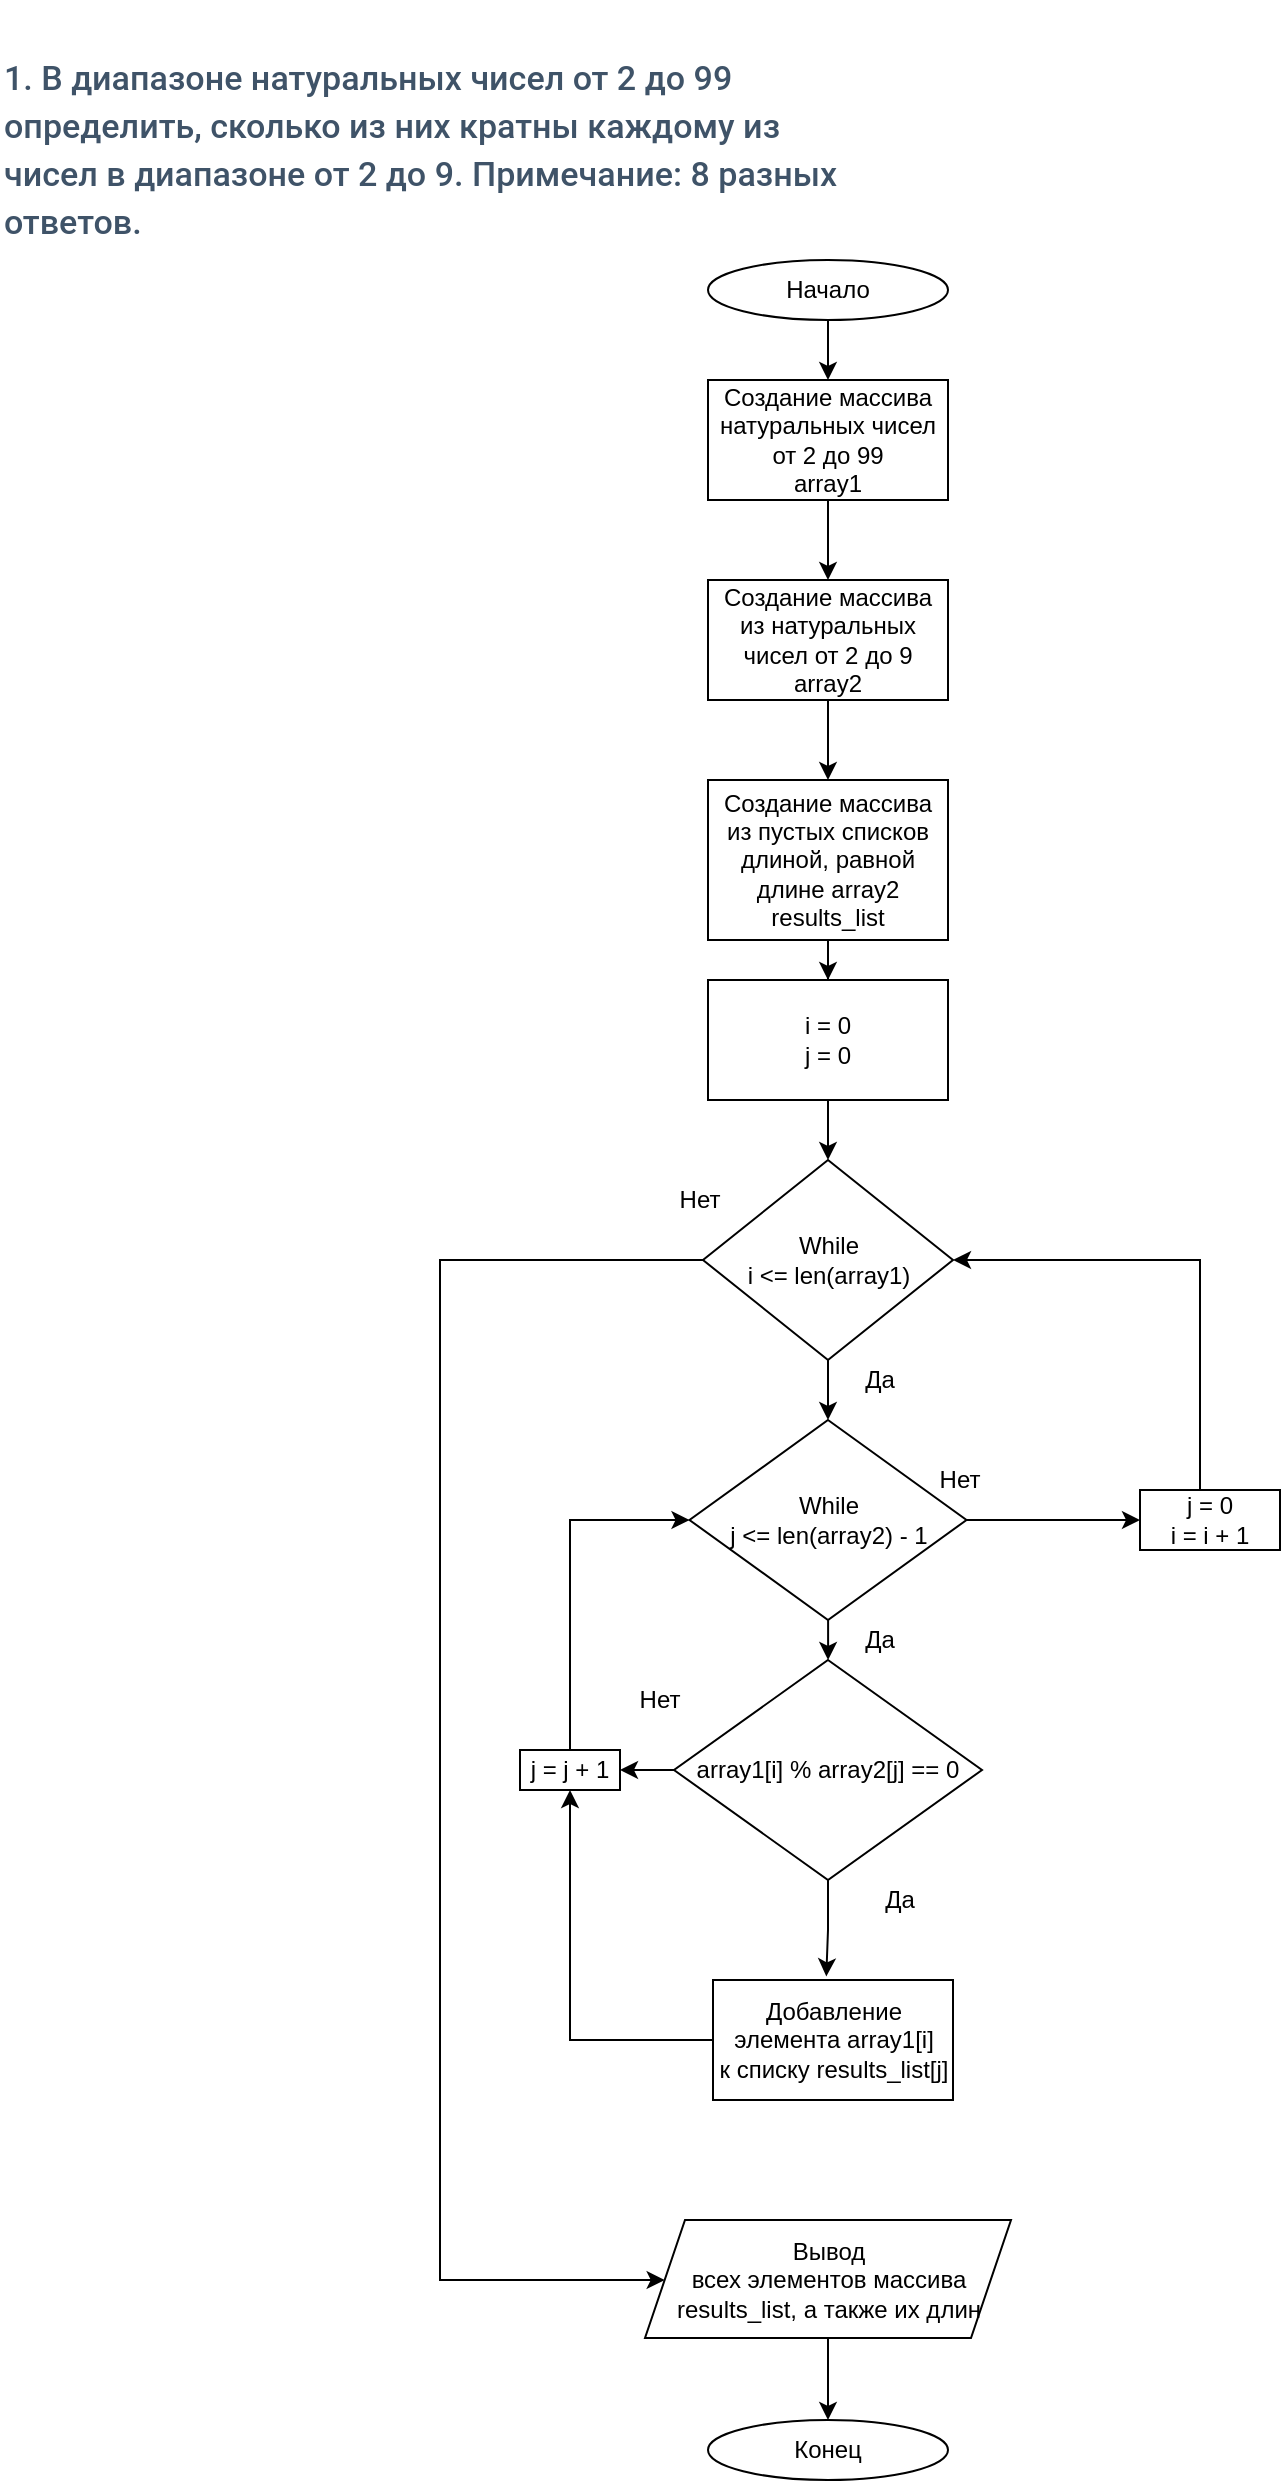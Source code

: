 <mxfile version="13.6.2" type="github" pages="2">
  <diagram id="UblckJTL871BeZPqsF_j" name="Page-1">
    <mxGraphModel dx="981" dy="553" grid="1" gridSize="10" guides="1" tooltips="1" connect="1" arrows="1" fold="1" page="1" pageScale="1" pageWidth="827" pageHeight="1169" math="0" shadow="0">
      <root>
        <mxCell id="0" />
        <mxCell id="1" parent="0" />
        <mxCell id="Upz_fQ-KNtgx0G5-ZzAt-1" value="&lt;h3 style=&quot;box-sizing: border-box; font-family: roboto, &amp;quot;san francisco&amp;quot;, &amp;quot;helvetica neue&amp;quot;, helvetica, arial; font-weight: 500; line-height: 24px; color: rgb(63, 83, 104); margin-top: 20px; margin-bottom: 10px; font-size: 17px; font-style: normal; letter-spacing: normal; text-indent: 0px; text-transform: none; word-spacing: 0px; background-color: rgb(255, 255, 255);&quot;&gt;1. В диапазоне натуральных чисел от 2 до 99 определить, сколько из них кратны каждому из чисел в диапазоне от 2 до 9. Примечание: 8 разных ответов.&lt;/h3&gt;" style="text;whiteSpace=wrap;html=1;" vertex="1" parent="1">
          <mxGeometry width="440" height="120" as="geometry" />
        </mxCell>
        <mxCell id="Upz_fQ-KNtgx0G5-ZzAt-4" style="edgeStyle=orthogonalEdgeStyle;rounded=0;orthogonalLoop=1;jettySize=auto;html=1;entryX=0.5;entryY=0;entryDx=0;entryDy=0;" edge="1" parent="1" source="Upz_fQ-KNtgx0G5-ZzAt-2" target="Upz_fQ-KNtgx0G5-ZzAt-3">
          <mxGeometry relative="1" as="geometry" />
        </mxCell>
        <mxCell id="Upz_fQ-KNtgx0G5-ZzAt-2" value="Начало" style="ellipse;whiteSpace=wrap;html=1;" vertex="1" parent="1">
          <mxGeometry x="354" y="130" width="120" height="30" as="geometry" />
        </mxCell>
        <mxCell id="Upz_fQ-KNtgx0G5-ZzAt-12" style="edgeStyle=orthogonalEdgeStyle;rounded=0;orthogonalLoop=1;jettySize=auto;html=1;entryX=0.5;entryY=0;entryDx=0;entryDy=0;" edge="1" parent="1" source="Upz_fQ-KNtgx0G5-ZzAt-3" target="Upz_fQ-KNtgx0G5-ZzAt-11">
          <mxGeometry relative="1" as="geometry" />
        </mxCell>
        <mxCell id="Upz_fQ-KNtgx0G5-ZzAt-3" value="Создание массива натуральных чисел&lt;br&gt;от 2 до 99&lt;br&gt;array1" style="rounded=0;whiteSpace=wrap;html=1;" vertex="1" parent="1">
          <mxGeometry x="354" y="190" width="120" height="60" as="geometry" />
        </mxCell>
        <mxCell id="Upz_fQ-KNtgx0G5-ZzAt-10" style="edgeStyle=orthogonalEdgeStyle;rounded=0;orthogonalLoop=1;jettySize=auto;html=1;entryX=0.5;entryY=0;entryDx=0;entryDy=0;" edge="1" parent="1" source="Upz_fQ-KNtgx0G5-ZzAt-5" target="Upz_fQ-KNtgx0G5-ZzAt-7">
          <mxGeometry relative="1" as="geometry" />
        </mxCell>
        <mxCell id="Upz_fQ-KNtgx0G5-ZzAt-5" value="i = 0&lt;br&gt;j = 0" style="rounded=0;whiteSpace=wrap;html=1;" vertex="1" parent="1">
          <mxGeometry x="354" y="490" width="120" height="60" as="geometry" />
        </mxCell>
        <mxCell id="Upz_fQ-KNtgx0G5-ZzAt-17" style="edgeStyle=orthogonalEdgeStyle;rounded=0;orthogonalLoop=1;jettySize=auto;html=1;entryX=0.5;entryY=0;entryDx=0;entryDy=0;" edge="1" parent="1" source="Upz_fQ-KNtgx0G5-ZzAt-7" target="Upz_fQ-KNtgx0G5-ZzAt-14">
          <mxGeometry relative="1" as="geometry" />
        </mxCell>
        <mxCell id="Upz_fQ-KNtgx0G5-ZzAt-38" style="edgeStyle=orthogonalEdgeStyle;rounded=0;orthogonalLoop=1;jettySize=auto;html=1;" edge="1" parent="1" source="Upz_fQ-KNtgx0G5-ZzAt-7" target="Upz_fQ-KNtgx0G5-ZzAt-35">
          <mxGeometry relative="1" as="geometry">
            <Array as="points">
              <mxPoint x="220" y="630" />
              <mxPoint x="220" y="1140" />
            </Array>
          </mxGeometry>
        </mxCell>
        <mxCell id="Upz_fQ-KNtgx0G5-ZzAt-7" value="While &lt;br&gt;i &amp;lt;= len(array1)" style="rhombus;whiteSpace=wrap;html=1;" vertex="1" parent="1">
          <mxGeometry x="351.5" y="580" width="125" height="100" as="geometry" />
        </mxCell>
        <mxCell id="Upz_fQ-KNtgx0G5-ZzAt-8" value="Да" style="text;html=1;strokeColor=none;fillColor=none;align=center;verticalAlign=middle;whiteSpace=wrap;rounded=0;" vertex="1" parent="1">
          <mxGeometry x="420" y="680" width="40" height="20" as="geometry" />
        </mxCell>
        <mxCell id="Upz_fQ-KNtgx0G5-ZzAt-9" value="Нет" style="text;html=1;strokeColor=none;fillColor=none;align=center;verticalAlign=middle;whiteSpace=wrap;rounded=0;" vertex="1" parent="1">
          <mxGeometry x="330" y="590" width="40" height="20" as="geometry" />
        </mxCell>
        <mxCell id="Upz_fQ-KNtgx0G5-ZzAt-21" style="edgeStyle=orthogonalEdgeStyle;rounded=0;orthogonalLoop=1;jettySize=auto;html=1;entryX=0.5;entryY=0;entryDx=0;entryDy=0;" edge="1" parent="1" source="Upz_fQ-KNtgx0G5-ZzAt-11" target="Upz_fQ-KNtgx0G5-ZzAt-19">
          <mxGeometry relative="1" as="geometry" />
        </mxCell>
        <mxCell id="Upz_fQ-KNtgx0G5-ZzAt-11" value="Создание массива из натуральных чисел от 2 до 9&lt;br&gt;array2" style="rounded=0;whiteSpace=wrap;html=1;" vertex="1" parent="1">
          <mxGeometry x="354" y="290" width="120" height="60" as="geometry" />
        </mxCell>
        <mxCell id="Upz_fQ-KNtgx0G5-ZzAt-23" style="edgeStyle=orthogonalEdgeStyle;rounded=0;orthogonalLoop=1;jettySize=auto;html=1;entryX=0.5;entryY=0;entryDx=0;entryDy=0;" edge="1" parent="1" source="Upz_fQ-KNtgx0G5-ZzAt-14" target="Upz_fQ-KNtgx0G5-ZzAt-18">
          <mxGeometry relative="1" as="geometry" />
        </mxCell>
        <mxCell id="Upz_fQ-KNtgx0G5-ZzAt-33" style="edgeStyle=orthogonalEdgeStyle;rounded=0;orthogonalLoop=1;jettySize=auto;html=1;entryX=0;entryY=0.5;entryDx=0;entryDy=0;" edge="1" parent="1" source="Upz_fQ-KNtgx0G5-ZzAt-14" target="Upz_fQ-KNtgx0G5-ZzAt-32">
          <mxGeometry relative="1" as="geometry" />
        </mxCell>
        <mxCell id="Upz_fQ-KNtgx0G5-ZzAt-14" value="While &lt;br&gt;j &amp;lt;= len(array2) - 1" style="rhombus;whiteSpace=wrap;html=1;" vertex="1" parent="1">
          <mxGeometry x="344.75" y="710" width="138.5" height="100" as="geometry" />
        </mxCell>
        <mxCell id="Upz_fQ-KNtgx0G5-ZzAt-15" value="Да" style="text;html=1;strokeColor=none;fillColor=none;align=center;verticalAlign=middle;whiteSpace=wrap;rounded=0;" vertex="1" parent="1">
          <mxGeometry x="420" y="810" width="40" height="20" as="geometry" />
        </mxCell>
        <mxCell id="Upz_fQ-KNtgx0G5-ZzAt-16" value="Нет" style="text;html=1;strokeColor=none;fillColor=none;align=center;verticalAlign=middle;whiteSpace=wrap;rounded=0;" vertex="1" parent="1">
          <mxGeometry x="460" y="730" width="40" height="20" as="geometry" />
        </mxCell>
        <mxCell id="Upz_fQ-KNtgx0G5-ZzAt-26" style="edgeStyle=orthogonalEdgeStyle;rounded=0;orthogonalLoop=1;jettySize=auto;html=1;entryX=0.472;entryY=-0.03;entryDx=0;entryDy=0;entryPerimeter=0;" edge="1" parent="1" source="Upz_fQ-KNtgx0G5-ZzAt-18" target="Upz_fQ-KNtgx0G5-ZzAt-25">
          <mxGeometry relative="1" as="geometry" />
        </mxCell>
        <mxCell id="Upz_fQ-KNtgx0G5-ZzAt-30" style="edgeStyle=orthogonalEdgeStyle;rounded=0;orthogonalLoop=1;jettySize=auto;html=1;entryX=1;entryY=0.5;entryDx=0;entryDy=0;" edge="1" parent="1" source="Upz_fQ-KNtgx0G5-ZzAt-18" target="Upz_fQ-KNtgx0G5-ZzAt-28">
          <mxGeometry relative="1" as="geometry" />
        </mxCell>
        <mxCell id="Upz_fQ-KNtgx0G5-ZzAt-18" value="array1[i] % array2[j] == 0" style="rhombus;whiteSpace=wrap;html=1;" vertex="1" parent="1">
          <mxGeometry x="337" y="830" width="154" height="110" as="geometry" />
        </mxCell>
        <mxCell id="Upz_fQ-KNtgx0G5-ZzAt-22" style="edgeStyle=orthogonalEdgeStyle;rounded=0;orthogonalLoop=1;jettySize=auto;html=1;entryX=0.5;entryY=0;entryDx=0;entryDy=0;" edge="1" parent="1" source="Upz_fQ-KNtgx0G5-ZzAt-19" target="Upz_fQ-KNtgx0G5-ZzAt-5">
          <mxGeometry relative="1" as="geometry" />
        </mxCell>
        <mxCell id="Upz_fQ-KNtgx0G5-ZzAt-19" value="Создание массива из пустых списков длиной, равной длине array2&lt;br&gt;results_list" style="rounded=0;whiteSpace=wrap;html=1;" vertex="1" parent="1">
          <mxGeometry x="354" y="390" width="120" height="80" as="geometry" />
        </mxCell>
        <mxCell id="Upz_fQ-KNtgx0G5-ZzAt-24" value="Да" style="text;html=1;strokeColor=none;fillColor=none;align=center;verticalAlign=middle;whiteSpace=wrap;rounded=0;" vertex="1" parent="1">
          <mxGeometry x="430" y="940" width="40" height="20" as="geometry" />
        </mxCell>
        <mxCell id="Upz_fQ-KNtgx0G5-ZzAt-29" style="edgeStyle=orthogonalEdgeStyle;rounded=0;orthogonalLoop=1;jettySize=auto;html=1;entryX=0.5;entryY=1;entryDx=0;entryDy=0;" edge="1" parent="1" source="Upz_fQ-KNtgx0G5-ZzAt-25" target="Upz_fQ-KNtgx0G5-ZzAt-28">
          <mxGeometry relative="1" as="geometry" />
        </mxCell>
        <mxCell id="Upz_fQ-KNtgx0G5-ZzAt-25" value="Добавление элемента array1[i]&lt;br&gt;к списку results_list[j]" style="rounded=0;whiteSpace=wrap;html=1;" vertex="1" parent="1">
          <mxGeometry x="356.5" y="990" width="120" height="60" as="geometry" />
        </mxCell>
        <mxCell id="Upz_fQ-KNtgx0G5-ZzAt-27" value="Нет" style="text;html=1;strokeColor=none;fillColor=none;align=center;verticalAlign=middle;whiteSpace=wrap;rounded=0;" vertex="1" parent="1">
          <mxGeometry x="310" y="840" width="40" height="20" as="geometry" />
        </mxCell>
        <mxCell id="Upz_fQ-KNtgx0G5-ZzAt-31" style="edgeStyle=orthogonalEdgeStyle;rounded=0;orthogonalLoop=1;jettySize=auto;html=1;entryX=0;entryY=0.5;entryDx=0;entryDy=0;" edge="1" parent="1" source="Upz_fQ-KNtgx0G5-ZzAt-28" target="Upz_fQ-KNtgx0G5-ZzAt-14">
          <mxGeometry relative="1" as="geometry">
            <Array as="points">
              <mxPoint x="285" y="760" />
            </Array>
          </mxGeometry>
        </mxCell>
        <mxCell id="Upz_fQ-KNtgx0G5-ZzAt-28" value="j = j + 1" style="rounded=0;whiteSpace=wrap;html=1;" vertex="1" parent="1">
          <mxGeometry x="260" y="875" width="50" height="20" as="geometry" />
        </mxCell>
        <mxCell id="Upz_fQ-KNtgx0G5-ZzAt-34" style="edgeStyle=orthogonalEdgeStyle;rounded=0;orthogonalLoop=1;jettySize=auto;html=1;entryX=1;entryY=0.5;entryDx=0;entryDy=0;" edge="1" parent="1" source="Upz_fQ-KNtgx0G5-ZzAt-32" target="Upz_fQ-KNtgx0G5-ZzAt-7">
          <mxGeometry relative="1" as="geometry">
            <Array as="points">
              <mxPoint x="600" y="630" />
            </Array>
          </mxGeometry>
        </mxCell>
        <mxCell id="Upz_fQ-KNtgx0G5-ZzAt-32" value="j = 0&lt;br&gt;i = i + 1" style="rounded=0;whiteSpace=wrap;html=1;" vertex="1" parent="1">
          <mxGeometry x="570" y="745" width="70" height="30" as="geometry" />
        </mxCell>
        <mxCell id="Upz_fQ-KNtgx0G5-ZzAt-36" style="edgeStyle=orthogonalEdgeStyle;rounded=0;orthogonalLoop=1;jettySize=auto;html=1;" edge="1" parent="1" source="Upz_fQ-KNtgx0G5-ZzAt-35">
          <mxGeometry relative="1" as="geometry">
            <mxPoint x="414" y="1210" as="targetPoint" />
          </mxGeometry>
        </mxCell>
        <mxCell id="Upz_fQ-KNtgx0G5-ZzAt-35" value="Вывод&lt;br&gt;всех элементов массива results_list, а также их длин" style="shape=parallelogram;perimeter=parallelogramPerimeter;whiteSpace=wrap;html=1;fixedSize=1;" vertex="1" parent="1">
          <mxGeometry x="322.5" y="1110" width="183" height="59" as="geometry" />
        </mxCell>
        <mxCell id="Upz_fQ-KNtgx0G5-ZzAt-37" value="Конец" style="ellipse;whiteSpace=wrap;html=1;" vertex="1" parent="1">
          <mxGeometry x="354" y="1210" width="120" height="30" as="geometry" />
        </mxCell>
      </root>
    </mxGraphModel>
  </diagram>
  <diagram id="meWsHo7mmUPjxET_-3_m" name="Page-2">
    <mxGraphModel dx="1185" dy="668" grid="1" gridSize="10" guides="1" tooltips="1" connect="1" arrows="1" fold="1" page="1" pageScale="1" pageWidth="827" pageHeight="1169" math="0" shadow="0">
      <root>
        <mxCell id="TQnLIrH4AyEwqm7nfKwb-0" />
        <mxCell id="TQnLIrH4AyEwqm7nfKwb-1" parent="TQnLIrH4AyEwqm7nfKwb-0" />
        <mxCell id="TQnLIrH4AyEwqm7nfKwb-2" value="&lt;h3 style=&quot;box-sizing: border-box; font-family: roboto, &amp;quot;san francisco&amp;quot;, &amp;quot;helvetica neue&amp;quot;, helvetica, arial; font-weight: 500; line-height: 24px; color: rgb(63, 83, 104); margin-top: 20px; margin-bottom: 10px; font-size: 17px; font-style: normal; letter-spacing: normal; text-indent: 0px; text-transform: none; word-spacing: 0px; background-color: rgb(255, 255, 255);&quot;&gt;2. Во втором массиве сохранить индексы четных элементов первого массива. Например, если дан массив со значениями 8, 3, 15, 6, 4, 2, второй массив надо заполнить значениями 0, 3, 4, 5 (помните, что индексация начинается с нуля), т. к. именно в этих позициях первого массива стоят четные числа.&lt;/h3&gt;" style="text;whiteSpace=wrap;html=1;" vertex="1" parent="TQnLIrH4AyEwqm7nfKwb-1">
          <mxGeometry width="550" height="170" as="geometry" />
        </mxCell>
        <mxCell id="TQnLIrH4AyEwqm7nfKwb-5" style="edgeStyle=orthogonalEdgeStyle;rounded=0;orthogonalLoop=1;jettySize=auto;html=1;entryX=0.5;entryY=0;entryDx=0;entryDy=0;" edge="1" parent="TQnLIrH4AyEwqm7nfKwb-1" source="TQnLIrH4AyEwqm7nfKwb-3" target="TQnLIrH4AyEwqm7nfKwb-4">
          <mxGeometry relative="1" as="geometry" />
        </mxCell>
        <mxCell id="TQnLIrH4AyEwqm7nfKwb-3" value="Начало" style="ellipse;whiteSpace=wrap;html=1;" vertex="1" parent="TQnLIrH4AyEwqm7nfKwb-1">
          <mxGeometry x="320" y="180" width="120" height="30" as="geometry" />
        </mxCell>
        <mxCell id="TQnLIrH4AyEwqm7nfKwb-7" style="edgeStyle=orthogonalEdgeStyle;rounded=0;orthogonalLoop=1;jettySize=auto;html=1;entryX=0.5;entryY=0;entryDx=0;entryDy=0;" edge="1" parent="TQnLIrH4AyEwqm7nfKwb-1" source="TQnLIrH4AyEwqm7nfKwb-4" target="TQnLIrH4AyEwqm7nfKwb-6">
          <mxGeometry relative="1" as="geometry" />
        </mxCell>
        <mxCell id="TQnLIrH4AyEwqm7nfKwb-4" value="Ввод&lt;br&gt;Массив со значениями&lt;br&gt;array" style="shape=parallelogram;perimeter=parallelogramPerimeter;whiteSpace=wrap;html=1;fixedSize=1;" vertex="1" parent="TQnLIrH4AyEwqm7nfKwb-1">
          <mxGeometry x="320" y="230" width="120" height="60" as="geometry" />
        </mxCell>
        <mxCell id="TQnLIrH4AyEwqm7nfKwb-11" value="" style="edgeStyle=orthogonalEdgeStyle;rounded=0;orthogonalLoop=1;jettySize=auto;html=1;" edge="1" parent="TQnLIrH4AyEwqm7nfKwb-1" source="TQnLIrH4AyEwqm7nfKwb-6" target="TQnLIrH4AyEwqm7nfKwb-8">
          <mxGeometry relative="1" as="geometry" />
        </mxCell>
        <mxCell id="TQnLIrH4AyEwqm7nfKwb-6" value="i = 0&lt;br&gt;even_arr =[ ]" style="rounded=0;whiteSpace=wrap;html=1;" vertex="1" parent="TQnLIrH4AyEwqm7nfKwb-1">
          <mxGeometry x="340" y="310" width="80" height="40" as="geometry" />
        </mxCell>
        <mxCell id="TQnLIrH4AyEwqm7nfKwb-18" style="edgeStyle=orthogonalEdgeStyle;rounded=0;orthogonalLoop=1;jettySize=auto;html=1;entryX=0.5;entryY=0;entryDx=0;entryDy=0;" edge="1" parent="TQnLIrH4AyEwqm7nfKwb-1" source="TQnLIrH4AyEwqm7nfKwb-8" target="TQnLIrH4AyEwqm7nfKwb-15">
          <mxGeometry relative="1" as="geometry" />
        </mxCell>
        <mxCell id="TQnLIrH4AyEwqm7nfKwb-26" style="edgeStyle=orthogonalEdgeStyle;rounded=0;orthogonalLoop=1;jettySize=auto;html=1;" edge="1" parent="TQnLIrH4AyEwqm7nfKwb-1" source="TQnLIrH4AyEwqm7nfKwb-8" target="TQnLIrH4AyEwqm7nfKwb-25">
          <mxGeometry relative="1" as="geometry">
            <Array as="points">
              <mxPoint x="540" y="410" />
              <mxPoint x="540" y="750" />
            </Array>
          </mxGeometry>
        </mxCell>
        <mxCell id="TQnLIrH4AyEwqm7nfKwb-8" value="While&lt;br&gt;i &amp;lt;= len(array) - 1" style="rhombus;whiteSpace=wrap;html=1;" vertex="1" parent="TQnLIrH4AyEwqm7nfKwb-1">
          <mxGeometry x="311.75" y="370" width="136.5" height="80" as="geometry" />
        </mxCell>
        <mxCell id="TQnLIrH4AyEwqm7nfKwb-9" value="Да" style="text;html=1;strokeColor=none;fillColor=none;align=center;verticalAlign=middle;whiteSpace=wrap;rounded=0;" vertex="1" parent="TQnLIrH4AyEwqm7nfKwb-1">
          <mxGeometry x="380" y="440" width="40" height="20" as="geometry" />
        </mxCell>
        <mxCell id="TQnLIrH4AyEwqm7nfKwb-10" value="Нет" style="text;html=1;strokeColor=none;fillColor=none;align=center;verticalAlign=middle;whiteSpace=wrap;rounded=0;" vertex="1" parent="TQnLIrH4AyEwqm7nfKwb-1">
          <mxGeometry x="420" y="380" width="40" height="20" as="geometry" />
        </mxCell>
        <mxCell id="TQnLIrH4AyEwqm7nfKwb-20" style="edgeStyle=orthogonalEdgeStyle;rounded=0;orthogonalLoop=1;jettySize=auto;html=1;entryX=0.5;entryY=0;entryDx=0;entryDy=0;" edge="1" parent="TQnLIrH4AyEwqm7nfKwb-1" source="TQnLIrH4AyEwqm7nfKwb-15" target="TQnLIrH4AyEwqm7nfKwb-19">
          <mxGeometry relative="1" as="geometry" />
        </mxCell>
        <mxCell id="TQnLIrH4AyEwqm7nfKwb-22" style="edgeStyle=orthogonalEdgeStyle;rounded=0;orthogonalLoop=1;jettySize=auto;html=1;entryX=1;entryY=0.5;entryDx=0;entryDy=0;" edge="1" parent="TQnLIrH4AyEwqm7nfKwb-1" source="TQnLIrH4AyEwqm7nfKwb-15" target="TQnLIrH4AyEwqm7nfKwb-21">
          <mxGeometry relative="1" as="geometry" />
        </mxCell>
        <mxCell id="TQnLIrH4AyEwqm7nfKwb-15" value="array[i] % 2 == 0" style="rhombus;whiteSpace=wrap;html=1;" vertex="1" parent="TQnLIrH4AyEwqm7nfKwb-1">
          <mxGeometry x="323.5" y="480" width="113" height="80" as="geometry" />
        </mxCell>
        <mxCell id="TQnLIrH4AyEwqm7nfKwb-16" value="Да" style="text;html=1;strokeColor=none;fillColor=none;align=center;verticalAlign=middle;whiteSpace=wrap;rounded=0;" vertex="1" parent="TQnLIrH4AyEwqm7nfKwb-1">
          <mxGeometry x="380" y="560" width="40" height="20" as="geometry" />
        </mxCell>
        <mxCell id="TQnLIrH4AyEwqm7nfKwb-17" value="Нет" style="text;html=1;strokeColor=none;fillColor=none;align=center;verticalAlign=middle;whiteSpace=wrap;rounded=0;" vertex="1" parent="TQnLIrH4AyEwqm7nfKwb-1">
          <mxGeometry x="280" y="490" width="40" height="20" as="geometry" />
        </mxCell>
        <mxCell id="TQnLIrH4AyEwqm7nfKwb-23" style="edgeStyle=orthogonalEdgeStyle;rounded=0;orthogonalLoop=1;jettySize=auto;html=1;entryX=0.5;entryY=1;entryDx=0;entryDy=0;" edge="1" parent="TQnLIrH4AyEwqm7nfKwb-1" source="TQnLIrH4AyEwqm7nfKwb-19" target="TQnLIrH4AyEwqm7nfKwb-21">
          <mxGeometry relative="1" as="geometry" />
        </mxCell>
        <mxCell id="TQnLIrH4AyEwqm7nfKwb-19" value="Добавление i в список even_arr" style="rounded=0;whiteSpace=wrap;html=1;" vertex="1" parent="TQnLIrH4AyEwqm7nfKwb-1">
          <mxGeometry x="320" y="600" width="120" height="60" as="geometry" />
        </mxCell>
        <mxCell id="TQnLIrH4AyEwqm7nfKwb-24" style="edgeStyle=orthogonalEdgeStyle;rounded=0;orthogonalLoop=1;jettySize=auto;html=1;entryX=0;entryY=0.5;entryDx=0;entryDy=0;" edge="1" parent="TQnLIrH4AyEwqm7nfKwb-1" source="TQnLIrH4AyEwqm7nfKwb-21" target="TQnLIrH4AyEwqm7nfKwb-8">
          <mxGeometry relative="1" as="geometry">
            <Array as="points">
              <mxPoint x="200" y="410" />
            </Array>
          </mxGeometry>
        </mxCell>
        <mxCell id="TQnLIrH4AyEwqm7nfKwb-21" value="i = i + 1" style="rounded=0;whiteSpace=wrap;html=1;" vertex="1" parent="TQnLIrH4AyEwqm7nfKwb-1">
          <mxGeometry x="170" y="510" width="60" height="20" as="geometry" />
        </mxCell>
        <mxCell id="TQnLIrH4AyEwqm7nfKwb-28" style="edgeStyle=orthogonalEdgeStyle;rounded=0;orthogonalLoop=1;jettySize=auto;html=1;entryX=0.474;entryY=-0.076;entryDx=0;entryDy=0;entryPerimeter=0;" edge="1" parent="TQnLIrH4AyEwqm7nfKwb-1" source="TQnLIrH4AyEwqm7nfKwb-25" target="TQnLIrH4AyEwqm7nfKwb-27">
          <mxGeometry relative="1" as="geometry" />
        </mxCell>
        <mxCell id="TQnLIrH4AyEwqm7nfKwb-25" value="Вывод&lt;br&gt;even_arr" style="shape=parallelogram;perimeter=parallelogramPerimeter;whiteSpace=wrap;html=1;fixedSize=1;" vertex="1" parent="TQnLIrH4AyEwqm7nfKwb-1">
          <mxGeometry x="316.5" y="720" width="120" height="60" as="geometry" />
        </mxCell>
        <mxCell id="TQnLIrH4AyEwqm7nfKwb-27" value="Конец" style="ellipse;whiteSpace=wrap;html=1;" vertex="1" parent="TQnLIrH4AyEwqm7nfKwb-1">
          <mxGeometry x="320" y="810" width="120" height="30" as="geometry" />
        </mxCell>
      </root>
    </mxGraphModel>
  </diagram>
</mxfile>
